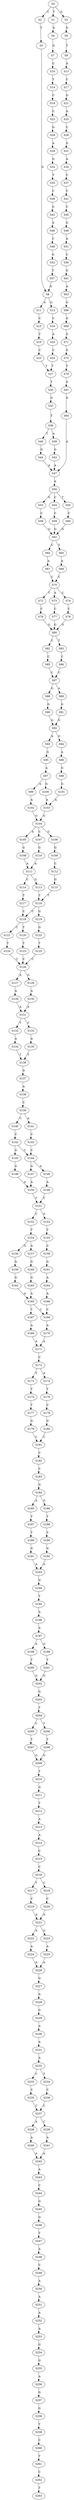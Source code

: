 strict digraph  {
	S0 -> S1 [ label = T ];
	S0 -> S2 [ label = C ];
	S0 -> S3 [ label = G ];
	S1 -> S4 [ label = G ];
	S2 -> S5 [ label = T ];
	S3 -> S6 [ label = G ];
	S4 -> S7 [ label = G ];
	S5 -> S8 [ label = G ];
	S6 -> S9 [ label = T ];
	S7 -> S10 [ label = C ];
	S8 -> S11 [ label = A ];
	S8 -> S12 [ label = G ];
	S9 -> S13 [ label = A ];
	S10 -> S14 [ label = T ];
	S11 -> S15 [ label = C ];
	S12 -> S16 [ label = C ];
	S13 -> S17 [ label = C ];
	S14 -> S18 [ label = C ];
	S15 -> S19 [ label = T ];
	S16 -> S20 [ label = A ];
	S17 -> S21 [ label = G ];
	S18 -> S22 [ label = C ];
	S19 -> S23 [ label = C ];
	S20 -> S24 [ label = C ];
	S21 -> S25 [ label = A ];
	S22 -> S26 [ label = G ];
	S23 -> S27 [ label = T ];
	S24 -> S27 [ label = T ];
	S25 -> S28 [ label = C ];
	S26 -> S29 [ label = A ];
	S27 -> S30 [ label = T ];
	S28 -> S31 [ label = G ];
	S29 -> S32 [ label = G ];
	S30 -> S33 [ label = G ];
	S31 -> S34 [ label = A ];
	S32 -> S35 [ label = T ];
	S33 -> S36 [ label = T ];
	S34 -> S37 [ label = C ];
	S35 -> S38 [ label = C ];
	S36 -> S39 [ label = A ];
	S36 -> S40 [ label = T ];
	S37 -> S41 [ label = C ];
	S38 -> S42 [ label = G ];
	S39 -> S43 [ label = G ];
	S40 -> S44 [ label = G ];
	S41 -> S45 [ label = C ];
	S42 -> S46 [ label = A ];
	S43 -> S47 [ label = A ];
	S44 -> S47 [ label = A ];
	S45 -> S48 [ label = G ];
	S46 -> S49 [ label = C ];
	S47 -> S50 [ label = A ];
	S48 -> S51 [ label = A ];
	S49 -> S52 [ label = G ];
	S50 -> S53 [ label = G ];
	S50 -> S54 [ label = C ];
	S50 -> S55 [ label = T ];
	S51 -> S56 [ label = C ];
	S52 -> S57 [ label = T ];
	S53 -> S58 [ label = C ];
	S54 -> S59 [ label = C ];
	S55 -> S60 [ label = C ];
	S56 -> S61 [ label = G ];
	S57 -> S8 [ label = G ];
	S58 -> S62 [ label = G ];
	S59 -> S62 [ label = G ];
	S60 -> S62 [ label = G ];
	S61 -> S63 [ label = A ];
	S62 -> S64 [ label = C ];
	S62 -> S65 [ label = T ];
	S63 -> S66 [ label = G ];
	S64 -> S67 [ label = A ];
	S65 -> S68 [ label = A ];
	S66 -> S69 [ label = G ];
	S67 -> S70 [ label = C ];
	S68 -> S70 [ label = C ];
	S69 -> S71 [ label = G ];
	S70 -> S72 [ label = T ];
	S70 -> S73 [ label = A ];
	S70 -> S74 [ label = C ];
	S71 -> S75 [ label = G ];
	S72 -> S76 [ label = C ];
	S73 -> S77 [ label = C ];
	S74 -> S78 [ label = C ];
	S75 -> S79 [ label = T ];
	S76 -> S80 [ label = G ];
	S77 -> S80 [ label = G ];
	S78 -> S80 [ label = G ];
	S79 -> S81 [ label = G ];
	S80 -> S82 [ label = C ];
	S80 -> S83 [ label = T ];
	S81 -> S84 [ label = G ];
	S82 -> S85 [ label = C ];
	S83 -> S86 [ label = C ];
	S84 -> S47 [ label = A ];
	S85 -> S87 [ label = C ];
	S86 -> S87 [ label = C ];
	S87 -> S88 [ label = G ];
	S87 -> S89 [ label = A ];
	S88 -> S90 [ label = G ];
	S89 -> S91 [ label = G ];
	S90 -> S92 [ label = G ];
	S91 -> S92 [ label = G ];
	S92 -> S93 [ label = A ];
	S92 -> S94 [ label = G ];
	S93 -> S95 [ label = G ];
	S94 -> S96 [ label = A ];
	S95 -> S97 [ label = A ];
	S96 -> S98 [ label = G ];
	S97 -> S99 [ label = A ];
	S97 -> S100 [ label = G ];
	S98 -> S101 [ label = G ];
	S99 -> S102 [ label = A ];
	S100 -> S103 [ label = A ];
	S101 -> S103 [ label = A ];
	S102 -> S104 [ label = G ];
	S103 -> S104 [ label = G ];
	S104 -> S105 [ label = A ];
	S104 -> S106 [ label = G ];
	S104 -> S107 [ label = C ];
	S105 -> S108 [ label = G ];
	S106 -> S109 [ label = G ];
	S107 -> S110 [ label = G ];
	S108 -> S111 [ label = A ];
	S109 -> S112 [ label = C ];
	S110 -> S111 [ label = A ];
	S111 -> S113 [ label = G ];
	S111 -> S114 [ label = C ];
	S112 -> S115 [ label = G ];
	S113 -> S116 [ label = T ];
	S114 -> S117 [ label = T ];
	S115 -> S116 [ label = T ];
	S116 -> S118 [ label = C ];
	S116 -> S119 [ label = G ];
	S117 -> S118 [ label = C ];
	S118 -> S120 [ label = T ];
	S118 -> S121 [ label = C ];
	S119 -> S122 [ label = G ];
	S120 -> S123 [ label = T ];
	S121 -> S124 [ label = T ];
	S122 -> S125 [ label = T ];
	S123 -> S126 [ label = C ];
	S124 -> S126 [ label = C ];
	S125 -> S126 [ label = C ];
	S126 -> S127 [ label = A ];
	S126 -> S128 [ label = G ];
	S127 -> S129 [ label = A ];
	S128 -> S130 [ label = A ];
	S129 -> S131 [ label = A ];
	S130 -> S131 [ label = A ];
	S131 -> S132 [ label = T ];
	S131 -> S133 [ label = C ];
	S132 -> S134 [ label = A ];
	S133 -> S135 [ label = A ];
	S134 -> S136 [ label = T ];
	S135 -> S136 [ label = T ];
	S136 -> S137 [ label = G ];
	S137 -> S138 [ label = A ];
	S138 -> S139 [ label = C ];
	S139 -> S140 [ label = C ];
	S139 -> S141 [ label = A ];
	S140 -> S142 [ label = C ];
	S141 -> S143 [ label = C ];
	S142 -> S144 [ label = C ];
	S142 -> S145 [ label = G ];
	S143 -> S144 [ label = C ];
	S144 -> S146 [ label = A ];
	S144 -> S147 [ label = G ];
	S145 -> S148 [ label = G ];
	S146 -> S149 [ label = A ];
	S147 -> S150 [ label = A ];
	S148 -> S150 [ label = A ];
	S149 -> S151 [ label = C ];
	S150 -> S151 [ label = C ];
	S151 -> S152 [ label = C ];
	S151 -> S153 [ label = G ];
	S152 -> S154 [ label = T ];
	S153 -> S155 [ label = T ];
	S154 -> S156 [ label = G ];
	S154 -> S157 [ label = A ];
	S155 -> S158 [ label = C ];
	S156 -> S159 [ label = A ];
	S157 -> S160 [ label = G ];
	S158 -> S161 [ label = G ];
	S159 -> S162 [ label = G ];
	S160 -> S163 [ label = G ];
	S161 -> S164 [ label = A ];
	S162 -> S165 [ label = A ];
	S163 -> S165 [ label = A ];
	S164 -> S166 [ label = A ];
	S165 -> S167 [ label = T ];
	S165 -> S168 [ label = C ];
	S166 -> S168 [ label = C ];
	S167 -> S169 [ label = A ];
	S168 -> S170 [ label = A ];
	S169 -> S171 [ label = A ];
	S170 -> S171 [ label = A ];
	S171 -> S172 [ label = C ];
	S172 -> S173 [ label = T ];
	S172 -> S174 [ label = A ];
	S173 -> S175 [ label = T ];
	S174 -> S176 [ label = T ];
	S175 -> S177 [ label = T ];
	S176 -> S178 [ label = C ];
	S177 -> S179 [ label = G ];
	S178 -> S180 [ label = G ];
	S179 -> S181 [ label = C ];
	S180 -> S181 [ label = C ];
	S181 -> S182 [ label = C ];
	S182 -> S183 [ label = C ];
	S183 -> S184 [ label = G ];
	S184 -> S185 [ label = A ];
	S184 -> S186 [ label = G ];
	S185 -> S187 [ label = T ];
	S186 -> S188 [ label = T ];
	S187 -> S189 [ label = T ];
	S188 -> S190 [ label = C ];
	S189 -> S191 [ label = G ];
	S190 -> S192 [ label = G ];
	S191 -> S193 [ label = A ];
	S192 -> S193 [ label = A ];
	S193 -> S194 [ label = G ];
	S194 -> S195 [ label = T ];
	S195 -> S196 [ label = A ];
	S196 -> S197 [ label = A ];
	S197 -> S198 [ label = A ];
	S197 -> S199 [ label = G ];
	S198 -> S200 [ label = T ];
	S199 -> S201 [ label = T ];
	S200 -> S202 [ label = G ];
	S201 -> S202 [ label = G ];
	S202 -> S203 [ label = G ];
	S203 -> S204 [ label = T ];
	S204 -> S205 [ label = C ];
	S204 -> S206 [ label = T ];
	S205 -> S207 [ label = T ];
	S206 -> S208 [ label = T ];
	S207 -> S209 [ label = G ];
	S208 -> S209 [ label = G ];
	S209 -> S210 [ label = T ];
	S210 -> S211 [ label = G ];
	S211 -> S212 [ label = T ];
	S212 -> S213 [ label = A ];
	S213 -> S214 [ label = A ];
	S214 -> S215 [ label = C ];
	S215 -> S216 [ label = C ];
	S216 -> S217 [ label = T ];
	S216 -> S218 [ label = C ];
	S217 -> S219 [ label = C ];
	S218 -> S220 [ label = C ];
	S219 -> S221 [ label = A ];
	S220 -> S221 [ label = A ];
	S221 -> S222 [ label = A ];
	S221 -> S223 [ label = G ];
	S222 -> S224 [ label = A ];
	S223 -> S225 [ label = A ];
	S224 -> S226 [ label = A ];
	S225 -> S226 [ label = A ];
	S226 -> S227 [ label = G ];
	S227 -> S228 [ label = A ];
	S228 -> S229 [ label = G ];
	S229 -> S230 [ label = A ];
	S230 -> S231 [ label = A ];
	S231 -> S232 [ label = A ];
	S232 -> S233 [ label = C ];
	S232 -> S234 [ label = T ];
	S233 -> S235 [ label = C ];
	S234 -> S236 [ label = C ];
	S235 -> S237 [ label = C ];
	S236 -> S237 [ label = C ];
	S237 -> S238 [ label = A ];
	S237 -> S239 [ label = C ];
	S238 -> S240 [ label = A ];
	S239 -> S241 [ label = A ];
	S240 -> S242 [ label = A ];
	S241 -> S242 [ label = A ];
	S242 -> S243 [ label = A ];
	S243 -> S244 [ label = C ];
	S244 -> S245 [ label = G ];
	S245 -> S246 [ label = G ];
	S246 -> S247 [ label = T ];
	S247 -> S248 [ label = A ];
	S248 -> S249 [ label = C ];
	S249 -> S250 [ label = A ];
	S250 -> S251 [ label = A ];
	S251 -> S252 [ label = A ];
	S252 -> S253 [ label = A ];
	S253 -> S254 [ label = G ];
	S254 -> S255 [ label = G ];
	S255 -> S256 [ label = A ];
	S256 -> S257 [ label = G ];
	S257 -> S258 [ label = G ];
	S258 -> S259 [ label = T ];
	S259 -> S260 [ label = C ];
	S260 -> S261 [ label = T ];
	S261 -> S262 [ label = C ];
	S262 -> S263 [ label = T ];
}
